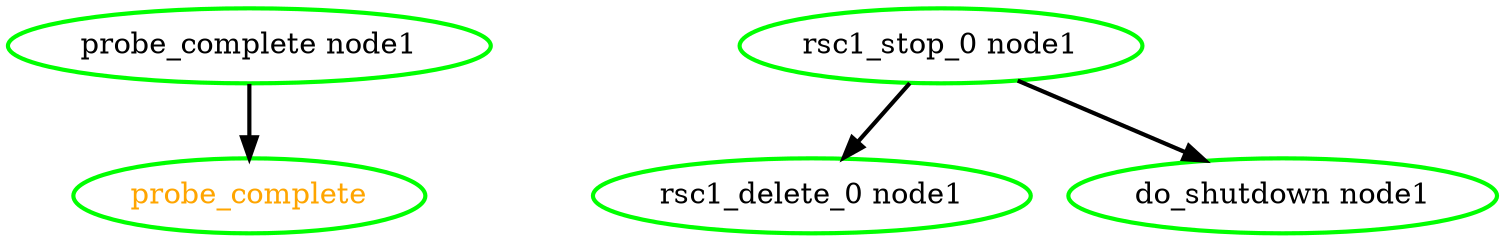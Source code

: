 digraph "g" {
	size = "30,30"
"probe_complete" [ style=bold color="green" fontcolor="orange" ]
"probe_complete node1" [ style=bold color="green" fontcolor="black" ]
"rsc1_stop_0 node1" [ style=bold color="green" fontcolor="black" ]
"rsc1_delete_0 node1" [ style=bold color="green" fontcolor="black" ]
"do_shutdown node1" [ style=bold color="green" fontcolor="black" ]
"probe_complete node1" -> "probe_complete" [ style = bold]
"rsc1_stop_0 node1" -> "rsc1_delete_0 node1" [ style = bold]
"rsc1_stop_0 node1" -> "do_shutdown node1" [ style = bold]
}
